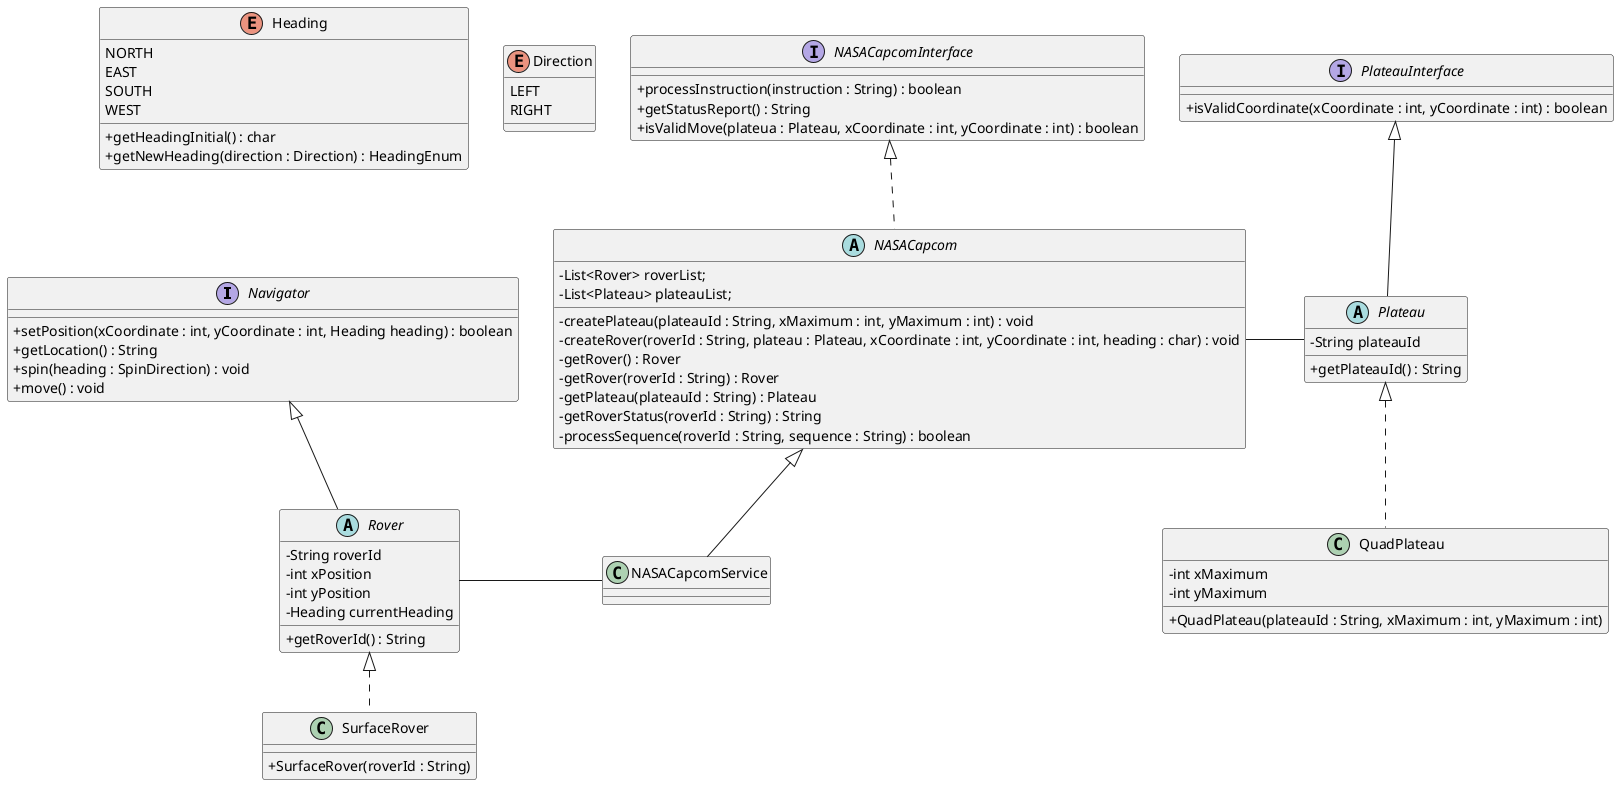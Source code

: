 @startuml
skinparam classAttributeIconSize 0

interface Navigator {
    + setPosition(xCoordinate : int, yCoordinate : int, Heading heading) : boolean
    + getLocation() : String
    + spin(heading : SpinDirection) : void
    + move() : void
}

abstract class Rover extends Navigator  {
  - String roverId
  - int xPosition
  - int yPosition
  - Heading currentHeading

  + getRoverId() : String
}

class SurfaceRover implements Rover  {
    + SurfaceRover(roverId : String)
}

interface PlateauInterface  {
   + isValidCoordinate(xCoordinate : int, yCoordinate : int) : boolean
}

abstract class Plateau extends PlateauInterface {
  - String plateauId
  + getPlateauId() : String
}

class QuadPlateau implements Plateau {
  - int xMaximum
  - int yMaximum

   + QuadPlateau(plateauId : String, xMaximum : int, yMaximum : int)

}


enum Heading
{
NORTH
EAST
SOUTH
WEST
+ getHeadingInitial() : char
+ getNewHeading(direction : Direction) : HeadingEnum
}

enum Direction
{
LEFT
RIGHT
}

interface NASACapcomInterface {
  + processInstruction(instruction : String) : boolean
  + getStatusReport() : String
  + isValidMove(plateua : Plateau, xCoordinate : int, yCoordinate : int) : boolean
}

abstract class NASACapcom implements NASACapcomInterface {
  - List<Rover> roverList;
  - List<Plateau> plateauList;

  - createPlateau(plateauId : String, xMaximum : int, yMaximum : int) : void
  - createRover(roverId : String, plateau : Plateau, xCoordinate : int, yCoordinate : int, heading : char) : void
  - getRover() : Rover
  - getRover(roverId : String) : Rover
  - getPlateau(plateauId : String) : Plateau
  - getRoverStatus(roverId : String) : String
  - processSequence(roverId : String, sequence : String) : boolean
}

class NASACapcomService extends NASACapcom
{
}

NASACapcom - Plateau
Rover - NASACapcomService


Heading -[hidden] Direction
Direction -[hidden] NASACapcomInterface
@enduml